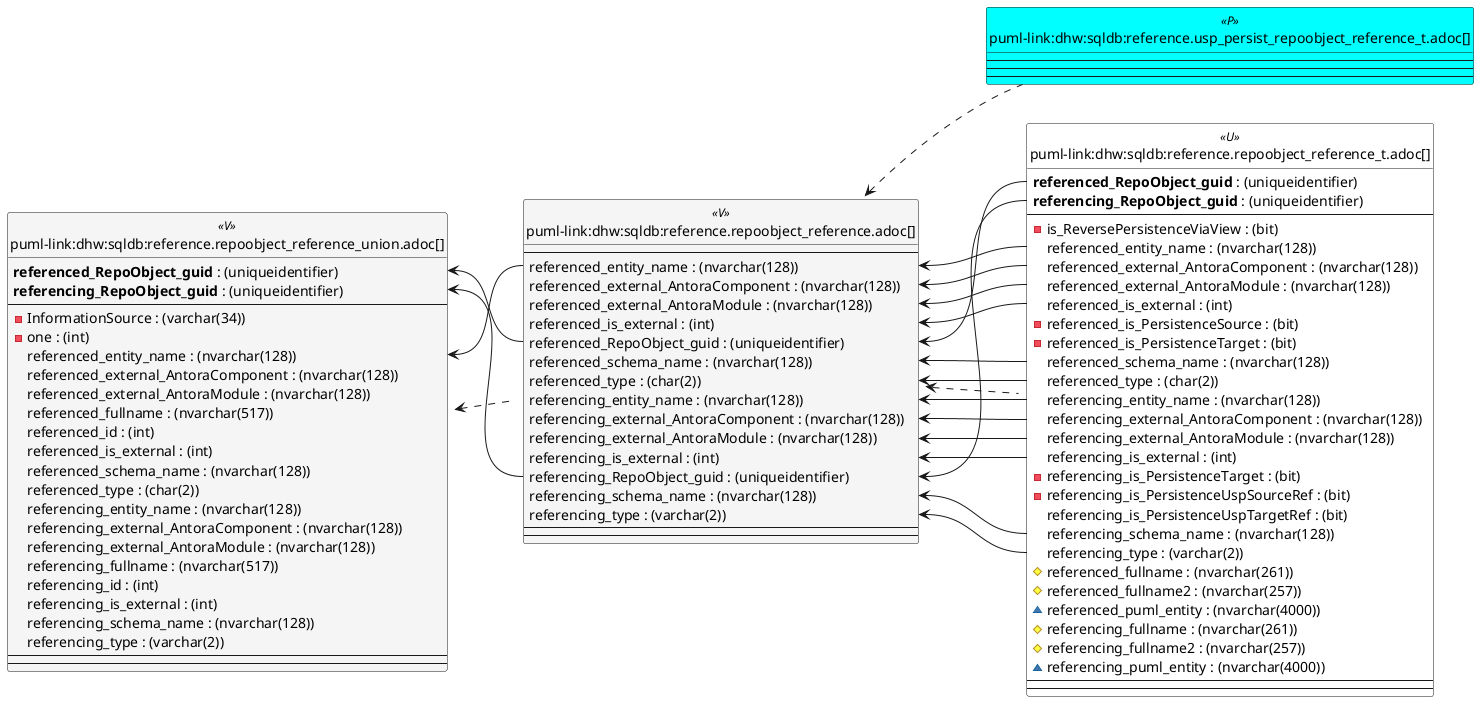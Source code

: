 @startuml
left to right direction
'top to bottom direction
hide circle
'avoide "." issues:
set namespaceSeparator none


skinparam class {
  BackgroundColor White
  BackgroundColor<<FN>> Yellow
  BackgroundColor<<FS>> Yellow
  BackgroundColor<<FT>> LightGray
  BackgroundColor<<IF>> Yellow
  BackgroundColor<<IS>> Yellow
  BackgroundColor<<P>> Aqua
  BackgroundColor<<PC>> Aqua
  BackgroundColor<<SN>> Yellow
  BackgroundColor<<SO>> SlateBlue
  BackgroundColor<<TF>> LightGray
  BackgroundColor<<TR>> Tomato
  BackgroundColor<<U>> White
  BackgroundColor<<V>> WhiteSmoke
  BackgroundColor<<X>> Aqua
  BackgroundColor<<external>> AliceBlue
}


entity "puml-link:dhw:sqldb:reference.repoobject_reference.adoc[]" as reference.RepoObject_reference << V >> {
  --
  referenced_entity_name : (nvarchar(128))
  referenced_external_AntoraComponent : (nvarchar(128))
  referenced_external_AntoraModule : (nvarchar(128))
  referenced_is_external : (int)
  referenced_RepoObject_guid : (uniqueidentifier)
  referenced_schema_name : (nvarchar(128))
  referenced_type : (char(2))
  referencing_entity_name : (nvarchar(128))
  referencing_external_AntoraComponent : (nvarchar(128))
  referencing_external_AntoraModule : (nvarchar(128))
  referencing_is_external : (int)
  referencing_RepoObject_guid : (uniqueidentifier)
  referencing_schema_name : (nvarchar(128))
  referencing_type : (varchar(2))
  --
  --
}

entity "puml-link:dhw:sqldb:reference.repoobject_reference_t.adoc[]" as reference.RepoObject_reference_T << U >> {
  **referenced_RepoObject_guid** : (uniqueidentifier)
  **referencing_RepoObject_guid** : (uniqueidentifier)
  --
  - is_ReversePersistenceViaView : (bit)
  referenced_entity_name : (nvarchar(128))
  referenced_external_AntoraComponent : (nvarchar(128))
  referenced_external_AntoraModule : (nvarchar(128))
  referenced_is_external : (int)
  - referenced_is_PersistenceSource : (bit)
  - referenced_is_PersistenceTarget : (bit)
  referenced_schema_name : (nvarchar(128))
  referenced_type : (char(2))
  referencing_entity_name : (nvarchar(128))
  referencing_external_AntoraComponent : (nvarchar(128))
  referencing_external_AntoraModule : (nvarchar(128))
  referencing_is_external : (int)
  - referencing_is_PersistenceTarget : (bit)
  - referencing_is_PersistenceUspSourceRef : (bit)
  referencing_is_PersistenceUspTargetRef : (bit)
  referencing_schema_name : (nvarchar(128))
  referencing_type : (varchar(2))
  # referenced_fullname : (nvarchar(261))
  # referenced_fullname2 : (nvarchar(257))
  ~ referenced_puml_entity : (nvarchar(4000))
  # referencing_fullname : (nvarchar(261))
  # referencing_fullname2 : (nvarchar(257))
  ~ referencing_puml_entity : (nvarchar(4000))
  --
  --
}

entity "puml-link:dhw:sqldb:reference.repoobject_reference_union.adoc[]" as reference.RepoObject_reference_union << V >> {
  **referenced_RepoObject_guid** : (uniqueidentifier)
  **referencing_RepoObject_guid** : (uniqueidentifier)
  --
  - InformationSource : (varchar(34))
  - one : (int)
  referenced_entity_name : (nvarchar(128))
  referenced_external_AntoraComponent : (nvarchar(128))
  referenced_external_AntoraModule : (nvarchar(128))
  referenced_fullname : (nvarchar(517))
  referenced_id : (int)
  referenced_is_external : (int)
  referenced_schema_name : (nvarchar(128))
  referenced_type : (char(2))
  referencing_entity_name : (nvarchar(128))
  referencing_external_AntoraComponent : (nvarchar(128))
  referencing_external_AntoraModule : (nvarchar(128))
  referencing_fullname : (nvarchar(517))
  referencing_id : (int)
  referencing_is_external : (int)
  referencing_schema_name : (nvarchar(128))
  referencing_type : (varchar(2))
  --
  --
}

entity "puml-link:dhw:sqldb:reference.usp_persist_repoobject_reference_t.adoc[]" as reference.usp_PERSIST_RepoObject_reference_T << P >> {
  --
  --
  --
}

reference.RepoObject_reference <.. reference.RepoObject_reference_T
reference.RepoObject_reference <.. reference.usp_PERSIST_RepoObject_reference_T
reference.RepoObject_reference_union <.. reference.RepoObject_reference
"reference.RepoObject_reference::referenced_entity_name" <-- "reference.RepoObject_reference_T::referenced_entity_name"
"reference.RepoObject_reference::referenced_external_AntoraComponent" <-- "reference.RepoObject_reference_T::referenced_external_AntoraComponent"
"reference.RepoObject_reference::referenced_external_AntoraModule" <-- "reference.RepoObject_reference_T::referenced_external_AntoraModule"
"reference.RepoObject_reference::referenced_is_external" <-- "reference.RepoObject_reference_T::referenced_is_external"
"reference.RepoObject_reference::referenced_RepoObject_guid" <-- "reference.RepoObject_reference_T::referenced_RepoObject_guid"
"reference.RepoObject_reference::referenced_schema_name" <-- "reference.RepoObject_reference_T::referenced_schema_name"
"reference.RepoObject_reference::referenced_type" <-- "reference.RepoObject_reference_T::referenced_type"
"reference.RepoObject_reference::referencing_entity_name" <-- "reference.RepoObject_reference_T::referencing_entity_name"
"reference.RepoObject_reference::referencing_external_AntoraComponent" <-- "reference.RepoObject_reference_T::referencing_external_AntoraComponent"
"reference.RepoObject_reference::referencing_external_AntoraModule" <-- "reference.RepoObject_reference_T::referencing_external_AntoraModule"
"reference.RepoObject_reference::referencing_is_external" <-- "reference.RepoObject_reference_T::referencing_is_external"
"reference.RepoObject_reference::referencing_RepoObject_guid" <-- "reference.RepoObject_reference_T::referencing_RepoObject_guid"
"reference.RepoObject_reference::referencing_schema_name" <-- "reference.RepoObject_reference_T::referencing_schema_name"
"reference.RepoObject_reference::referencing_type" <-- "reference.RepoObject_reference_T::referencing_type"
"reference.RepoObject_reference_union::referenced_entity_name" <-- "reference.RepoObject_reference::referenced_entity_name"
"reference.RepoObject_reference_union::referenced_RepoObject_guid" <-- "reference.RepoObject_reference::referenced_RepoObject_guid"
"reference.RepoObject_reference_union::referencing_RepoObject_guid" <-- "reference.RepoObject_reference::referencing_RepoObject_guid"
@enduml

